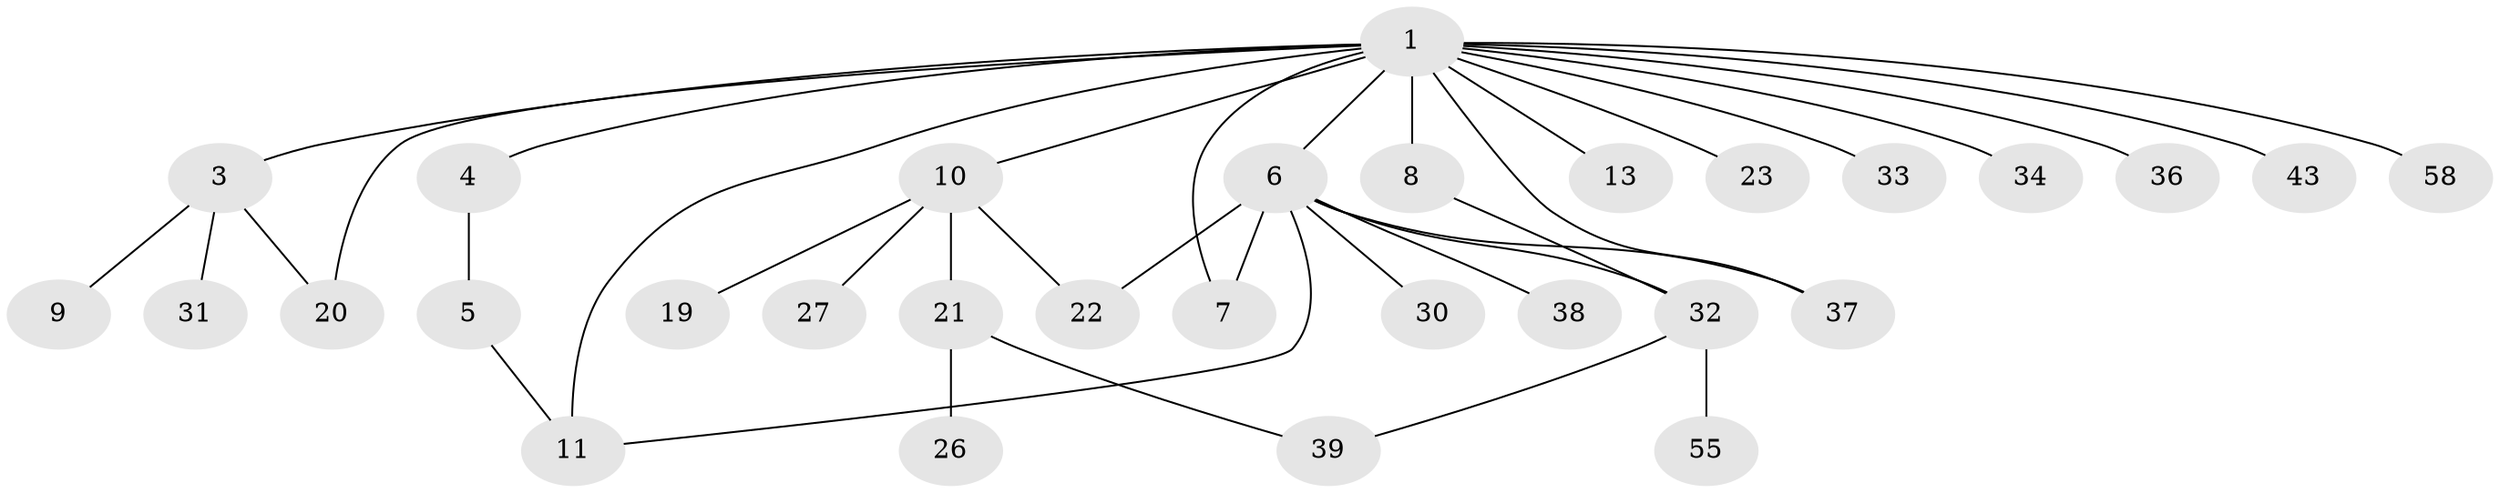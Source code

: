 // original degree distribution, {3: 0.08196721311475409, 16: 0.01639344262295082, 5: 0.01639344262295082, 2: 0.2786885245901639, 8: 0.01639344262295082, 4: 0.06557377049180328, 1: 0.4918032786885246, 10: 0.01639344262295082, 6: 0.01639344262295082}
// Generated by graph-tools (version 1.1) at 2025/14/03/09/25 04:14:39]
// undirected, 30 vertices, 37 edges
graph export_dot {
graph [start="1"]
  node [color=gray90,style=filled];
  1 [super="+2"];
  3 [super="+45"];
  4 [super="+40"];
  5 [super="+24"];
  6 [super="+14+16+18+28+44"];
  7;
  8 [super="+51+60"];
  9;
  10 [super="+47+52+46+42+15+29"];
  11 [super="+17+12+35+25"];
  13;
  19;
  20 [super="+56"];
  21;
  22 [super="+53"];
  23;
  26;
  27;
  30;
  31;
  32;
  33;
  34;
  36 [super="+61"];
  37 [super="+50"];
  38;
  39 [super="+49"];
  43 [super="+57"];
  55;
  58;
  1 -- 7;
  1 -- 11 [weight=2];
  1 -- 3;
  1 -- 4;
  1 -- 6;
  1 -- 8;
  1 -- 10;
  1 -- 13;
  1 -- 23;
  1 -- 33;
  1 -- 34;
  1 -- 36;
  1 -- 37;
  1 -- 43;
  1 -- 58;
  1 -- 20;
  3 -- 9;
  3 -- 20;
  3 -- 31;
  4 -- 5;
  5 -- 11;
  6 -- 22;
  6 -- 38;
  6 -- 30;
  6 -- 7;
  6 -- 32;
  6 -- 11;
  6 -- 37;
  8 -- 32;
  10 -- 19;
  10 -- 21 [weight=2];
  10 -- 27;
  10 -- 22;
  21 -- 26;
  21 -- 39;
  32 -- 39;
  32 -- 55;
}
